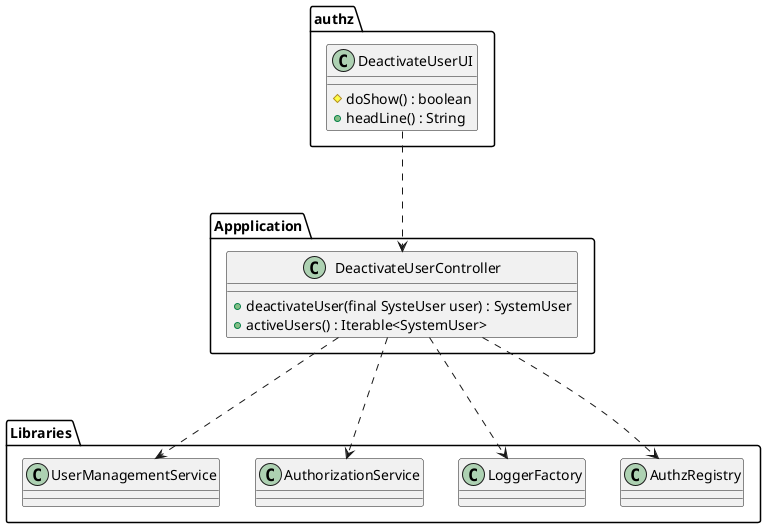 @startuml
'https://plantuml.com/class-diagram

package authz
{
    class DeactivateUserUI {
        #doShow() : boolean
        +headLine() : String
    }
}

package Appplication {
    class DeactivateUserController {
        +deactivateUser(final SysteUser user) : SystemUser
        +activeUsers() : Iterable<SystemUser>
    }
}

package Libraries{
    class UserManagementService
    class AuthorizationService
    class LoggerFactory
    class AuthzRegistry
}

DeactivateUserUI --.> DeactivateUserController
DeactivateUserController --.> UserManagementService
DeactivateUserController --.> AuthorizationService
DeactivateUserController -.-> LoggerFactory
DeactivateUserController -.-> AuthzRegistry




@enduml